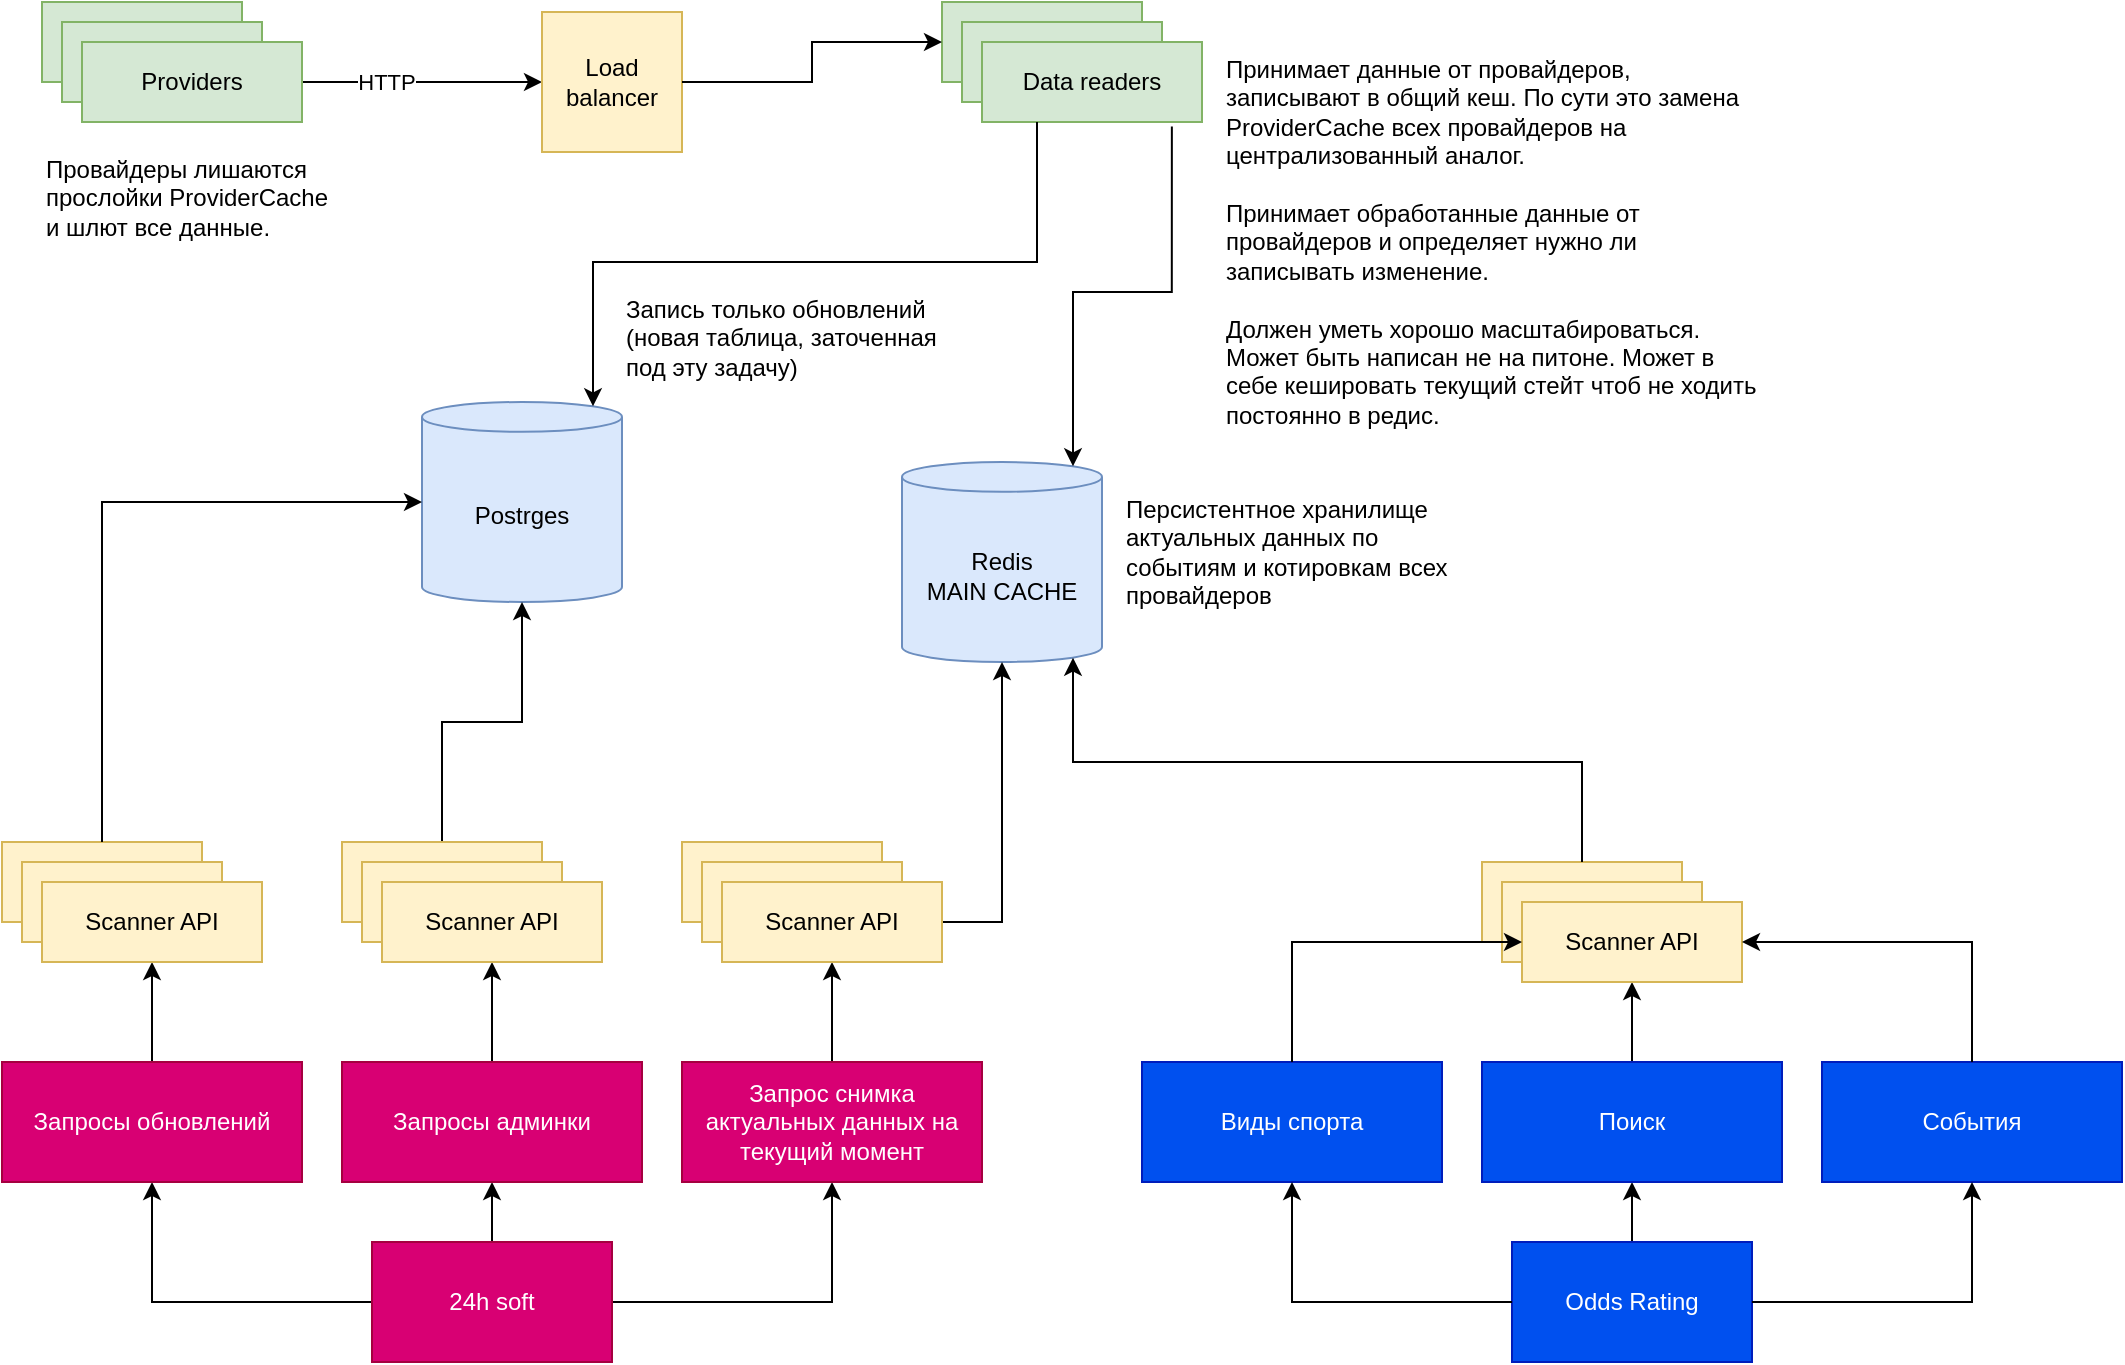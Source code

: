 <mxfile version="15.6.1" type="github">
  <diagram id="EtdOXZ_NZXkt9scqzqyG" name="Page-1">
    <mxGraphModel dx="1422" dy="786" grid="1" gridSize="10" guides="1" tooltips="1" connect="1" arrows="1" fold="1" page="0" pageScale="1" pageWidth="300" pageHeight="600" math="0" shadow="0">
      <root>
        <mxCell id="0" />
        <mxCell id="1" parent="0" />
        <mxCell id="LytkpoMySjS4SzXv9ZqJ-4" value="" style="rounded=0;whiteSpace=wrap;html=1;fillColor=#d5e8d4;strokeColor=#82b366;" vertex="1" parent="1">
          <mxGeometry x="40" y="60" width="100" height="40" as="geometry" />
        </mxCell>
        <mxCell id="LytkpoMySjS4SzXv9ZqJ-7" value="" style="rounded=0;whiteSpace=wrap;html=1;fillColor=#d5e8d4;strokeColor=#82b366;" vertex="1" parent="1">
          <mxGeometry x="50" y="70" width="100" height="40" as="geometry" />
        </mxCell>
        <mxCell id="LytkpoMySjS4SzXv9ZqJ-13" value="" style="edgeStyle=orthogonalEdgeStyle;rounded=0;orthogonalLoop=1;jettySize=auto;html=1;" edge="1" parent="1" source="LytkpoMySjS4SzXv9ZqJ-3" target="LytkpoMySjS4SzXv9ZqJ-9">
          <mxGeometry relative="1" as="geometry" />
        </mxCell>
        <mxCell id="LytkpoMySjS4SzXv9ZqJ-16" value="HTTP" style="edgeLabel;html=1;align=center;verticalAlign=middle;resizable=0;points=[];" vertex="1" connectable="0" parent="LytkpoMySjS4SzXv9ZqJ-13">
          <mxGeometry x="-0.298" relative="1" as="geometry">
            <mxPoint as="offset" />
          </mxGeometry>
        </mxCell>
        <mxCell id="LytkpoMySjS4SzXv9ZqJ-3" value="&lt;div&gt;Providers&lt;/div&gt;" style="rounded=0;whiteSpace=wrap;html=1;fillColor=#d5e8d4;strokeColor=#82b366;" vertex="1" parent="1">
          <mxGeometry x="60" y="80" width="110" height="40" as="geometry" />
        </mxCell>
        <mxCell id="LytkpoMySjS4SzXv9ZqJ-8" value="Redis&lt;br&gt;MAIN CACHE" style="shape=cylinder3;whiteSpace=wrap;html=1;boundedLbl=1;backgroundOutline=1;size=7.448;fillColor=#dae8fc;strokeColor=#6c8ebf;" vertex="1" parent="1">
          <mxGeometry x="470" y="290" width="100" height="100" as="geometry" />
        </mxCell>
        <mxCell id="LytkpoMySjS4SzXv9ZqJ-9" value="Load balancer" style="whiteSpace=wrap;html=1;aspect=fixed;fillColor=#fff2cc;strokeColor=#d6b656;" vertex="1" parent="1">
          <mxGeometry x="290" y="65" width="70" height="70" as="geometry" />
        </mxCell>
        <mxCell id="LytkpoMySjS4SzXv9ZqJ-10" value="" style="rounded=0;whiteSpace=wrap;html=1;fillColor=#d5e8d4;strokeColor=#82b366;" vertex="1" parent="1">
          <mxGeometry x="490" y="60" width="100" height="40" as="geometry" />
        </mxCell>
        <mxCell id="LytkpoMySjS4SzXv9ZqJ-11" value="" style="rounded=0;whiteSpace=wrap;html=1;fillColor=#d5e8d4;strokeColor=#82b366;" vertex="1" parent="1">
          <mxGeometry x="500" y="70" width="100" height="40" as="geometry" />
        </mxCell>
        <mxCell id="LytkpoMySjS4SzXv9ZqJ-15" value="" style="edgeStyle=orthogonalEdgeStyle;rounded=0;orthogonalLoop=1;jettySize=auto;html=1;entryX=0;entryY=0.5;entryDx=0;entryDy=0;" edge="1" parent="1" source="LytkpoMySjS4SzXv9ZqJ-9" target="LytkpoMySjS4SzXv9ZqJ-10">
          <mxGeometry relative="1" as="geometry" />
        </mxCell>
        <mxCell id="LytkpoMySjS4SzXv9ZqJ-14" value="" style="edgeStyle=orthogonalEdgeStyle;rounded=0;orthogonalLoop=1;jettySize=auto;html=1;exitX=0.863;exitY=1.057;exitDx=0;exitDy=0;exitPerimeter=0;entryX=0.855;entryY=0;entryDx=0;entryDy=2.16;entryPerimeter=0;" edge="1" parent="1" source="LytkpoMySjS4SzXv9ZqJ-12" target="LytkpoMySjS4SzXv9ZqJ-8">
          <mxGeometry relative="1" as="geometry" />
        </mxCell>
        <mxCell id="LytkpoMySjS4SzXv9ZqJ-12" value="Data readers" style="rounded=0;whiteSpace=wrap;html=1;fillColor=#d5e8d4;strokeColor=#82b366;" vertex="1" parent="1">
          <mxGeometry x="510" y="80" width="110" height="40" as="geometry" />
        </mxCell>
        <mxCell id="LytkpoMySjS4SzXv9ZqJ-17" value="Персистентное хранилище актуальных данных по событиям и котировкам всех провайдеров" style="text;html=1;strokeColor=none;fillColor=none;align=left;verticalAlign=top;whiteSpace=wrap;rounded=0;" vertex="1" parent="1">
          <mxGeometry x="580" y="300" width="180" height="90" as="geometry" />
        </mxCell>
        <mxCell id="LytkpoMySjS4SzXv9ZqJ-18" value="Принимает данные от провайдеров, записывают в общий кеш. По сути это замена ProviderCache всех провайдеров на централизованный аналог. &lt;br&gt;&lt;br&gt;Принимает обработанные данные от провайдеров и определяет нужно ли записывать изменение.&lt;br&gt;&lt;br&gt;Должен уметь хорошо масштабироваться. Может быть написан не на питоне. Может в себе кешировать текущий стейт чтоб не ходить постоянно в редис." style="text;html=1;strokeColor=none;fillColor=none;align=left;verticalAlign=top;whiteSpace=wrap;rounded=0;" vertex="1" parent="1">
          <mxGeometry x="630" y="80" width="270" height="200" as="geometry" />
        </mxCell>
        <mxCell id="LytkpoMySjS4SzXv9ZqJ-22" value="Провайдеры лишаются прослойки ProviderCache и шлют все данные." style="text;html=1;strokeColor=none;fillColor=none;align=left;verticalAlign=top;whiteSpace=wrap;rounded=0;" vertex="1" parent="1">
          <mxGeometry x="40" y="130" width="150" height="90" as="geometry" />
        </mxCell>
        <mxCell id="LytkpoMySjS4SzXv9ZqJ-27" value="" style="edgeStyle=orthogonalEdgeStyle;rounded=0;orthogonalLoop=1;jettySize=auto;html=1;" edge="1" parent="1" source="LytkpoMySjS4SzXv9ZqJ-23" target="LytkpoMySjS4SzXv9ZqJ-24">
          <mxGeometry relative="1" as="geometry" />
        </mxCell>
        <mxCell id="LytkpoMySjS4SzXv9ZqJ-28" value="" style="edgeStyle=orthogonalEdgeStyle;rounded=0;orthogonalLoop=1;jettySize=auto;html=1;" edge="1" parent="1" source="LytkpoMySjS4SzXv9ZqJ-23" target="LytkpoMySjS4SzXv9ZqJ-25">
          <mxGeometry relative="1" as="geometry" />
        </mxCell>
        <mxCell id="LytkpoMySjS4SzXv9ZqJ-48" value="" style="edgeStyle=orthogonalEdgeStyle;rounded=0;orthogonalLoop=1;jettySize=auto;html=1;" edge="1" parent="1" source="LytkpoMySjS4SzXv9ZqJ-23" target="LytkpoMySjS4SzXv9ZqJ-47">
          <mxGeometry relative="1" as="geometry" />
        </mxCell>
        <mxCell id="LytkpoMySjS4SzXv9ZqJ-23" value="24h soft" style="rounded=0;whiteSpace=wrap;html=1;align=center;verticalAlign=middle;fillColor=#d80073;fontColor=#ffffff;strokeColor=#A50040;" vertex="1" parent="1">
          <mxGeometry x="205" y="680" width="120" height="60" as="geometry" />
        </mxCell>
        <mxCell id="LytkpoMySjS4SzXv9ZqJ-41" value="" style="edgeStyle=orthogonalEdgeStyle;rounded=0;orthogonalLoop=1;jettySize=auto;html=1;" edge="1" parent="1" source="LytkpoMySjS4SzXv9ZqJ-24" target="LytkpoMySjS4SzXv9ZqJ-40">
          <mxGeometry relative="1" as="geometry" />
        </mxCell>
        <mxCell id="LytkpoMySjS4SzXv9ZqJ-24" value="Запрос снимка актуальных данных на текущий момент" style="rounded=0;whiteSpace=wrap;html=1;align=center;verticalAlign=middle;fillColor=#d80073;fontColor=#ffffff;strokeColor=#A50040;" vertex="1" parent="1">
          <mxGeometry x="360" y="590" width="150" height="60" as="geometry" />
        </mxCell>
        <mxCell id="LytkpoMySjS4SzXv9ZqJ-36" value="" style="edgeStyle=orthogonalEdgeStyle;rounded=0;orthogonalLoop=1;jettySize=auto;html=1;" edge="1" parent="1" source="LytkpoMySjS4SzXv9ZqJ-25" target="LytkpoMySjS4SzXv9ZqJ-35">
          <mxGeometry relative="1" as="geometry" />
        </mxCell>
        <mxCell id="LytkpoMySjS4SzXv9ZqJ-25" value="Запросы обновлений" style="rounded=0;whiteSpace=wrap;html=1;align=center;verticalAlign=middle;fillColor=#d80073;fontColor=#ffffff;strokeColor=#A50040;" vertex="1" parent="1">
          <mxGeometry x="20" y="590" width="150" height="60" as="geometry" />
        </mxCell>
        <mxCell id="LytkpoMySjS4SzXv9ZqJ-33" value="" style="rounded=0;whiteSpace=wrap;html=1;fillColor=#fff2cc;strokeColor=#d6b656;" vertex="1" parent="1">
          <mxGeometry x="20" y="480" width="100" height="40" as="geometry" />
        </mxCell>
        <mxCell id="LytkpoMySjS4SzXv9ZqJ-34" value="" style="rounded=0;whiteSpace=wrap;html=1;fillColor=#fff2cc;strokeColor=#d6b656;" vertex="1" parent="1">
          <mxGeometry x="30" y="490" width="100" height="40" as="geometry" />
        </mxCell>
        <mxCell id="LytkpoMySjS4SzXv9ZqJ-35" value="Scanner API" style="rounded=0;whiteSpace=wrap;html=1;fillColor=#fff2cc;strokeColor=#d6b656;" vertex="1" parent="1">
          <mxGeometry x="40" y="500" width="110" height="40" as="geometry" />
        </mxCell>
        <mxCell id="LytkpoMySjS4SzXv9ZqJ-44" value="" style="edgeStyle=orthogonalEdgeStyle;rounded=0;orthogonalLoop=1;jettySize=auto;html=1;exitX=1;exitY=0.5;exitDx=0;exitDy=0;" edge="1" parent="1" source="LytkpoMySjS4SzXv9ZqJ-40" target="LytkpoMySjS4SzXv9ZqJ-8">
          <mxGeometry relative="1" as="geometry" />
        </mxCell>
        <mxCell id="LytkpoMySjS4SzXv9ZqJ-38" value="" style="rounded=0;whiteSpace=wrap;html=1;fillColor=#fff2cc;strokeColor=#d6b656;" vertex="1" parent="1">
          <mxGeometry x="360" y="480" width="100" height="40" as="geometry" />
        </mxCell>
        <mxCell id="LytkpoMySjS4SzXv9ZqJ-39" value="" style="rounded=0;whiteSpace=wrap;html=1;fillColor=#fff2cc;strokeColor=#d6b656;" vertex="1" parent="1">
          <mxGeometry x="370" y="490" width="100" height="40" as="geometry" />
        </mxCell>
        <mxCell id="LytkpoMySjS4SzXv9ZqJ-40" value="Scanner API" style="rounded=0;whiteSpace=wrap;html=1;fillColor=#fff2cc;strokeColor=#d6b656;" vertex="1" parent="1">
          <mxGeometry x="380" y="500" width="110" height="40" as="geometry" />
        </mxCell>
        <mxCell id="LytkpoMySjS4SzXv9ZqJ-45" value="Postrges" style="shape=cylinder3;whiteSpace=wrap;html=1;boundedLbl=1;backgroundOutline=1;size=7.448;fillColor=#dae8fc;strokeColor=#6c8ebf;" vertex="1" parent="1">
          <mxGeometry x="230" y="260" width="100" height="100" as="geometry" />
        </mxCell>
        <mxCell id="LytkpoMySjS4SzXv9ZqJ-59" value="" style="edgeStyle=orthogonalEdgeStyle;rounded=0;orthogonalLoop=1;jettySize=auto;html=1;" edge="1" parent="1" source="LytkpoMySjS4SzXv9ZqJ-46" target="LytkpoMySjS4SzXv9ZqJ-57">
          <mxGeometry relative="1" as="geometry" />
        </mxCell>
        <mxCell id="LytkpoMySjS4SzXv9ZqJ-46" value="&lt;div&gt;Odds Rating&lt;/div&gt;" style="rounded=0;whiteSpace=wrap;html=1;align=center;verticalAlign=middle;fillColor=#0050ef;fontColor=#ffffff;strokeColor=#001DBC;" vertex="1" parent="1">
          <mxGeometry x="775" y="680" width="120" height="60" as="geometry" />
        </mxCell>
        <mxCell id="LytkpoMySjS4SzXv9ZqJ-52" value="" style="edgeStyle=orthogonalEdgeStyle;rounded=0;orthogonalLoop=1;jettySize=auto;html=1;" edge="1" parent="1" source="LytkpoMySjS4SzXv9ZqJ-47" target="LytkpoMySjS4SzXv9ZqJ-51">
          <mxGeometry relative="1" as="geometry" />
        </mxCell>
        <mxCell id="LytkpoMySjS4SzXv9ZqJ-47" value="Запросы админки" style="rounded=0;whiteSpace=wrap;html=1;align=center;verticalAlign=middle;fillColor=#d80073;fontColor=#ffffff;strokeColor=#A50040;" vertex="1" parent="1">
          <mxGeometry x="190" y="590" width="150" height="60" as="geometry" />
        </mxCell>
        <mxCell id="LytkpoMySjS4SzXv9ZqJ-53" value="" style="edgeStyle=orthogonalEdgeStyle;rounded=0;orthogonalLoop=1;jettySize=auto;html=1;" edge="1" parent="1" source="LytkpoMySjS4SzXv9ZqJ-49" target="LytkpoMySjS4SzXv9ZqJ-45">
          <mxGeometry relative="1" as="geometry" />
        </mxCell>
        <mxCell id="LytkpoMySjS4SzXv9ZqJ-49" value="" style="rounded=0;whiteSpace=wrap;html=1;fillColor=#fff2cc;strokeColor=#d6b656;" vertex="1" parent="1">
          <mxGeometry x="190" y="480" width="100" height="40" as="geometry" />
        </mxCell>
        <mxCell id="LytkpoMySjS4SzXv9ZqJ-50" value="" style="rounded=0;whiteSpace=wrap;html=1;fillColor=#fff2cc;strokeColor=#d6b656;" vertex="1" parent="1">
          <mxGeometry x="200" y="490" width="100" height="40" as="geometry" />
        </mxCell>
        <mxCell id="LytkpoMySjS4SzXv9ZqJ-51" value="Scanner API" style="rounded=0;whiteSpace=wrap;html=1;fillColor=#fff2cc;strokeColor=#d6b656;" vertex="1" parent="1">
          <mxGeometry x="210" y="500" width="110" height="40" as="geometry" />
        </mxCell>
        <mxCell id="LytkpoMySjS4SzXv9ZqJ-54" value="Виды спорта" style="rounded=0;whiteSpace=wrap;html=1;align=center;verticalAlign=middle;fillColor=#0050ef;fontColor=#ffffff;strokeColor=#001DBC;" vertex="1" parent="1">
          <mxGeometry x="590" y="590" width="150" height="60" as="geometry" />
        </mxCell>
        <mxCell id="LytkpoMySjS4SzXv9ZqJ-56" value="События" style="rounded=0;whiteSpace=wrap;html=1;align=center;verticalAlign=middle;fillColor=#0050ef;fontColor=#ffffff;strokeColor=#001DBC;" vertex="1" parent="1">
          <mxGeometry x="930" y="590" width="150" height="60" as="geometry" />
        </mxCell>
        <mxCell id="LytkpoMySjS4SzXv9ZqJ-68" value="" style="edgeStyle=orthogonalEdgeStyle;rounded=0;orthogonalLoop=1;jettySize=auto;html=1;" edge="1" parent="1" source="LytkpoMySjS4SzXv9ZqJ-57" target="LytkpoMySjS4SzXv9ZqJ-67">
          <mxGeometry relative="1" as="geometry" />
        </mxCell>
        <mxCell id="LytkpoMySjS4SzXv9ZqJ-57" value="Поиск" style="rounded=0;whiteSpace=wrap;html=1;align=center;verticalAlign=middle;fillColor=#0050ef;fontColor=#ffffff;strokeColor=#001DBC;" vertex="1" parent="1">
          <mxGeometry x="760" y="590" width="150" height="60" as="geometry" />
        </mxCell>
        <mxCell id="LytkpoMySjS4SzXv9ZqJ-61" value="" style="endArrow=classic;html=1;rounded=0;edgeStyle=orthogonalEdgeStyle;entryX=0.5;entryY=1;entryDx=0;entryDy=0;exitX=1;exitY=0.5;exitDx=0;exitDy=0;" edge="1" parent="1" source="LytkpoMySjS4SzXv9ZqJ-46" target="LytkpoMySjS4SzXv9ZqJ-56">
          <mxGeometry width="50" height="50" relative="1" as="geometry">
            <mxPoint x="880" y="820" as="sourcePoint" />
            <mxPoint x="980" y="760" as="targetPoint" />
          </mxGeometry>
        </mxCell>
        <mxCell id="LytkpoMySjS4SzXv9ZqJ-62" value="" style="endArrow=classic;html=1;rounded=0;edgeStyle=orthogonalEdgeStyle;exitX=0;exitY=0.5;exitDx=0;exitDy=0;entryX=0.5;entryY=1;entryDx=0;entryDy=0;" edge="1" parent="1" source="LytkpoMySjS4SzXv9ZqJ-46" target="LytkpoMySjS4SzXv9ZqJ-54">
          <mxGeometry width="50" height="50" relative="1" as="geometry">
            <mxPoint x="720" y="810" as="sourcePoint" />
            <mxPoint x="620" y="740" as="targetPoint" />
          </mxGeometry>
        </mxCell>
        <mxCell id="LytkpoMySjS4SzXv9ZqJ-65" value="" style="rounded=0;whiteSpace=wrap;html=1;fillColor=#fff2cc;strokeColor=#d6b656;" vertex="1" parent="1">
          <mxGeometry x="760" y="490" width="100" height="40" as="geometry" />
        </mxCell>
        <mxCell id="LytkpoMySjS4SzXv9ZqJ-66" value="" style="rounded=0;whiteSpace=wrap;html=1;fillColor=#fff2cc;strokeColor=#d6b656;" vertex="1" parent="1">
          <mxGeometry x="770" y="500" width="100" height="40" as="geometry" />
        </mxCell>
        <mxCell id="LytkpoMySjS4SzXv9ZqJ-67" value="Scanner API" style="rounded=0;whiteSpace=wrap;html=1;fillColor=#fff2cc;strokeColor=#d6b656;" vertex="1" parent="1">
          <mxGeometry x="780" y="510" width="110" height="40" as="geometry" />
        </mxCell>
        <mxCell id="LytkpoMySjS4SzXv9ZqJ-69" value="" style="endArrow=classic;html=1;rounded=0;edgeStyle=orthogonalEdgeStyle;exitX=0.5;exitY=0;exitDx=0;exitDy=0;entryX=0;entryY=0.5;entryDx=0;entryDy=0;" edge="1" parent="1" source="LytkpoMySjS4SzXv9ZqJ-54" target="LytkpoMySjS4SzXv9ZqJ-67">
          <mxGeometry width="50" height="50" relative="1" as="geometry">
            <mxPoint x="785" y="720" as="sourcePoint" />
            <mxPoint x="675" y="660" as="targetPoint" />
          </mxGeometry>
        </mxCell>
        <mxCell id="LytkpoMySjS4SzXv9ZqJ-70" value="" style="endArrow=classic;html=1;rounded=0;edgeStyle=orthogonalEdgeStyle;exitX=0.5;exitY=0;exitDx=0;exitDy=0;entryX=1;entryY=0.5;entryDx=0;entryDy=0;" edge="1" parent="1" source="LytkpoMySjS4SzXv9ZqJ-56" target="LytkpoMySjS4SzXv9ZqJ-67">
          <mxGeometry width="50" height="50" relative="1" as="geometry">
            <mxPoint x="675" y="600" as="sourcePoint" />
            <mxPoint x="790" y="540" as="targetPoint" />
          </mxGeometry>
        </mxCell>
        <mxCell id="LytkpoMySjS4SzXv9ZqJ-71" value="" style="endArrow=classic;html=1;rounded=0;edgeStyle=orthogonalEdgeStyle;exitX=0.5;exitY=0;exitDx=0;exitDy=0;entryX=0.855;entryY=1;entryDx=0;entryDy=-2.16;entryPerimeter=0;" edge="1" parent="1" source="LytkpoMySjS4SzXv9ZqJ-65" target="LytkpoMySjS4SzXv9ZqJ-8">
          <mxGeometry width="50" height="50" relative="1" as="geometry">
            <mxPoint x="685" y="650" as="sourcePoint" />
            <mxPoint x="800" y="590" as="targetPoint" />
          </mxGeometry>
        </mxCell>
        <mxCell id="LytkpoMySjS4SzXv9ZqJ-72" value="" style="endArrow=classic;html=1;rounded=0;edgeStyle=orthogonalEdgeStyle;exitX=0.25;exitY=1;exitDx=0;exitDy=0;entryX=0.855;entryY=0;entryDx=0;entryDy=2.16;entryPerimeter=0;" edge="1" parent="1" source="LytkpoMySjS4SzXv9ZqJ-12" target="LytkpoMySjS4SzXv9ZqJ-45">
          <mxGeometry width="50" height="50" relative="1" as="geometry">
            <mxPoint x="695" y="660" as="sourcePoint" />
            <mxPoint x="810" y="600" as="targetPoint" />
          </mxGeometry>
        </mxCell>
        <mxCell id="LytkpoMySjS4SzXv9ZqJ-74" value="" style="endArrow=classic;html=1;rounded=0;edgeStyle=orthogonalEdgeStyle;exitX=0.5;exitY=0;exitDx=0;exitDy=0;entryX=0;entryY=0.5;entryDx=0;entryDy=0;entryPerimeter=0;" edge="1" parent="1" source="LytkpoMySjS4SzXv9ZqJ-33" target="LytkpoMySjS4SzXv9ZqJ-45">
          <mxGeometry width="50" height="50" relative="1" as="geometry">
            <mxPoint x="705" y="670" as="sourcePoint" />
            <mxPoint x="820" y="610" as="targetPoint" />
          </mxGeometry>
        </mxCell>
        <mxCell id="LytkpoMySjS4SzXv9ZqJ-75" value="Запись только обновлений (новая таблица, заточенная под эту задачу)" style="text;html=1;strokeColor=none;fillColor=none;align=left;verticalAlign=top;whiteSpace=wrap;rounded=0;" vertex="1" parent="1">
          <mxGeometry x="330" y="200" width="170" height="60" as="geometry" />
        </mxCell>
      </root>
    </mxGraphModel>
  </diagram>
</mxfile>

